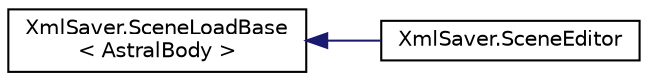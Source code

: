 digraph "类继承关系图"
{
 // INTERACTIVE_SVG=YES
 // LATEX_PDF_SIZE
  edge [fontname="Helvetica",fontsize="10",labelfontname="Helvetica",labelfontsize="10"];
  node [fontname="Helvetica",fontsize="10",shape=record];
  rankdir="LR";
  Node0 [label="XmlSaver.SceneLoadBase\l\< AstralBody \>",height=0.2,width=0.4,color="black", fillcolor="white", style="filled",URL="$class_xml_saver_1_1_scene_load_base.html",tooltip=" "];
  Node0 -> Node1 [dir="back",color="midnightblue",fontsize="10",style="solid",fontname="Helvetica"];
  Node1 [label="XmlSaver.SceneEditor",height=0.2,width=0.4,color="black", fillcolor="white", style="filled",URL="$class_xml_saver_1_1_scene_editor.html",tooltip="场景编辑器"];
}
